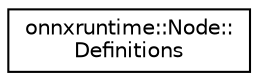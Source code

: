 digraph "Graphical Class Hierarchy"
{
  edge [fontname="Helvetica",fontsize="10",labelfontname="Helvetica",labelfontsize="10"];
  node [fontname="Helvetica",fontsize="10",shape=record];
  rankdir="LR";
  Node0 [label="onnxruntime::Node::\lDefinitions",height=0.2,width=0.4,color="black", fillcolor="white", style="filled",URL="$classonnxruntime_1_1Node_1_1Definitions.html"];
}
